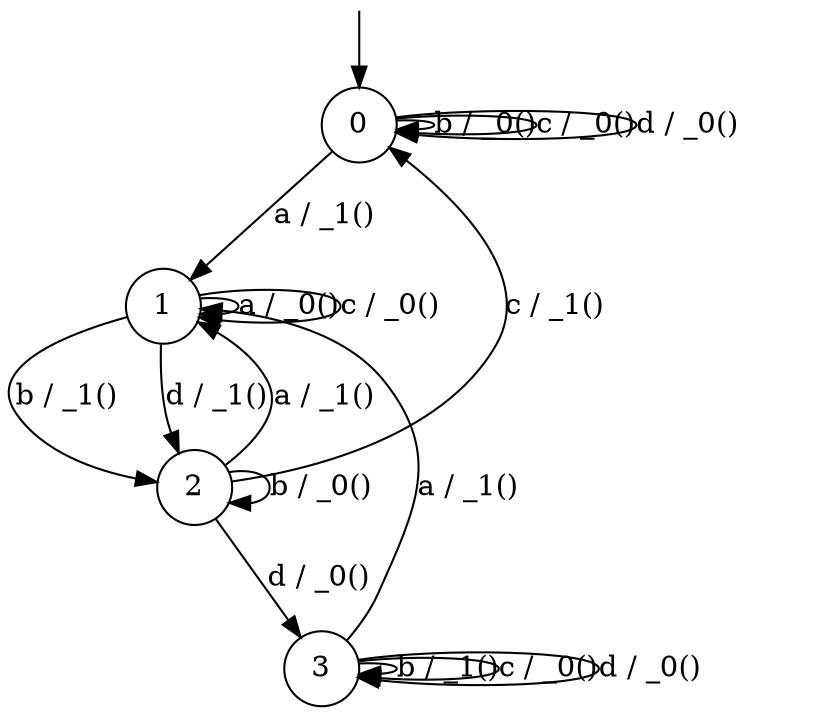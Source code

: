 digraph g {

	s0 [shape="circle" label="0"];
	s1 [shape="circle" label="1"];
	s2 [shape="circle" label="2"];
	s3 [shape="circle" label="3"];
	s0 -> s1 [label="a / _1()"];
	s0 -> s0 [label="b / _0()"];
	s0 -> s0 [label="c / _0()"];
	s0 -> s0 [label="d / _0()"];
	s1 -> s1 [label="a / _0()"];
	s1 -> s2 [label="b / _1()"];
	s1 -> s1 [label="c / _0()"];
	s1 -> s2 [label="d / _1()"];
	s2 -> s1 [label="a / _1()"];
	s2 -> s2 [label="b / _0()"];
	s2 -> s0 [label="c / _1()"];
	s2 -> s3 [label="d / _0()"];
	s3 -> s1 [label="a / _1()"];
	s3 -> s3 [label="b / _1()"];
	s3 -> s3 [label="c / _0()"];
	s3 -> s3 [label="d / _0()"];

__start0 [label="" shape="none" width="0" height="0"];
__start0 -> s0;

}
